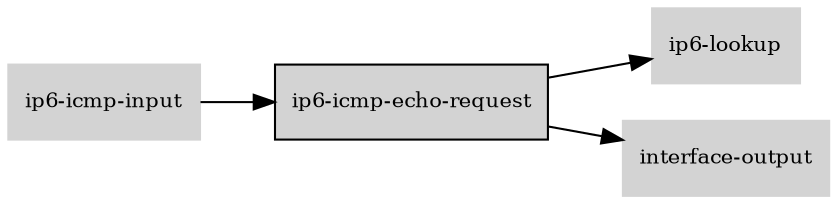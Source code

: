 digraph "ip6_icmp_echo_request_subgraph" {
  rankdir=LR;
  node [shape=box, style=filled, fontsize=10, color=lightgray, fontcolor=black, fillcolor=lightgray];
  "ip6-icmp-echo-request" [color=black, fontcolor=black, fillcolor=lightgray];
  edge [fontsize=8];
  "ip6-icmp-echo-request" -> "ip6-lookup";
  "ip6-icmp-echo-request" -> "interface-output";
  "ip6-icmp-input" -> "ip6-icmp-echo-request";
}
